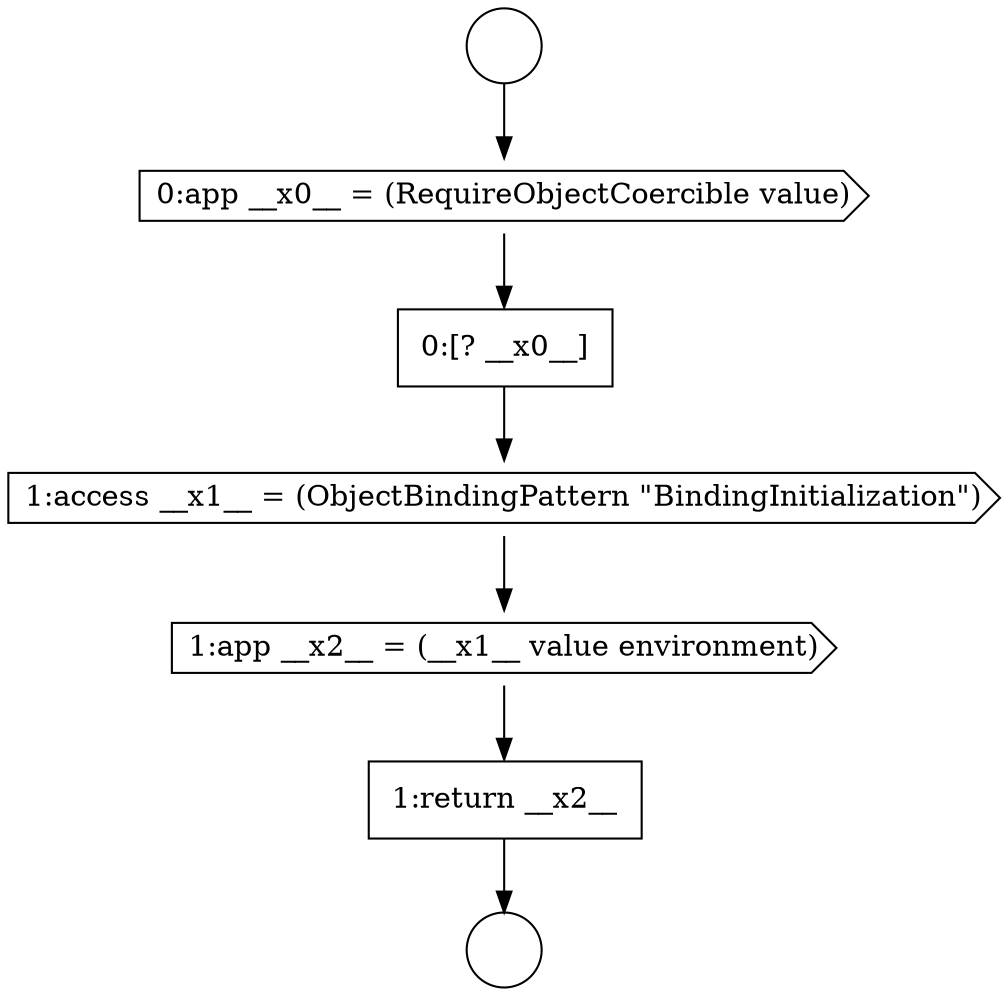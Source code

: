 digraph {
  node5903 [shape=cds, label=<<font color="black">1:access __x1__ = (ObjectBindingPattern &quot;BindingInitialization&quot;)</font>> color="black" fillcolor="white" style=filled]
  node5904 [shape=cds, label=<<font color="black">1:app __x2__ = (__x1__ value environment)</font>> color="black" fillcolor="white" style=filled]
  node5905 [shape=none, margin=0, label=<<font color="black">
    <table border="0" cellborder="1" cellspacing="0" cellpadding="10">
      <tr><td align="left">1:return __x2__</td></tr>
    </table>
  </font>> color="black" fillcolor="white" style=filled]
  node5900 [shape=circle label=" " color="black" fillcolor="white" style=filled]
  node5901 [shape=cds, label=<<font color="black">0:app __x0__ = (RequireObjectCoercible value)</font>> color="black" fillcolor="white" style=filled]
  node5902 [shape=none, margin=0, label=<<font color="black">
    <table border="0" cellborder="1" cellspacing="0" cellpadding="10">
      <tr><td align="left">0:[? __x0__]</td></tr>
    </table>
  </font>> color="black" fillcolor="white" style=filled]
  node5899 [shape=circle label=" " color="black" fillcolor="white" style=filled]
  node5899 -> node5901 [ color="black"]
  node5901 -> node5902 [ color="black"]
  node5904 -> node5905 [ color="black"]
  node5905 -> node5900 [ color="black"]
  node5903 -> node5904 [ color="black"]
  node5902 -> node5903 [ color="black"]
}
